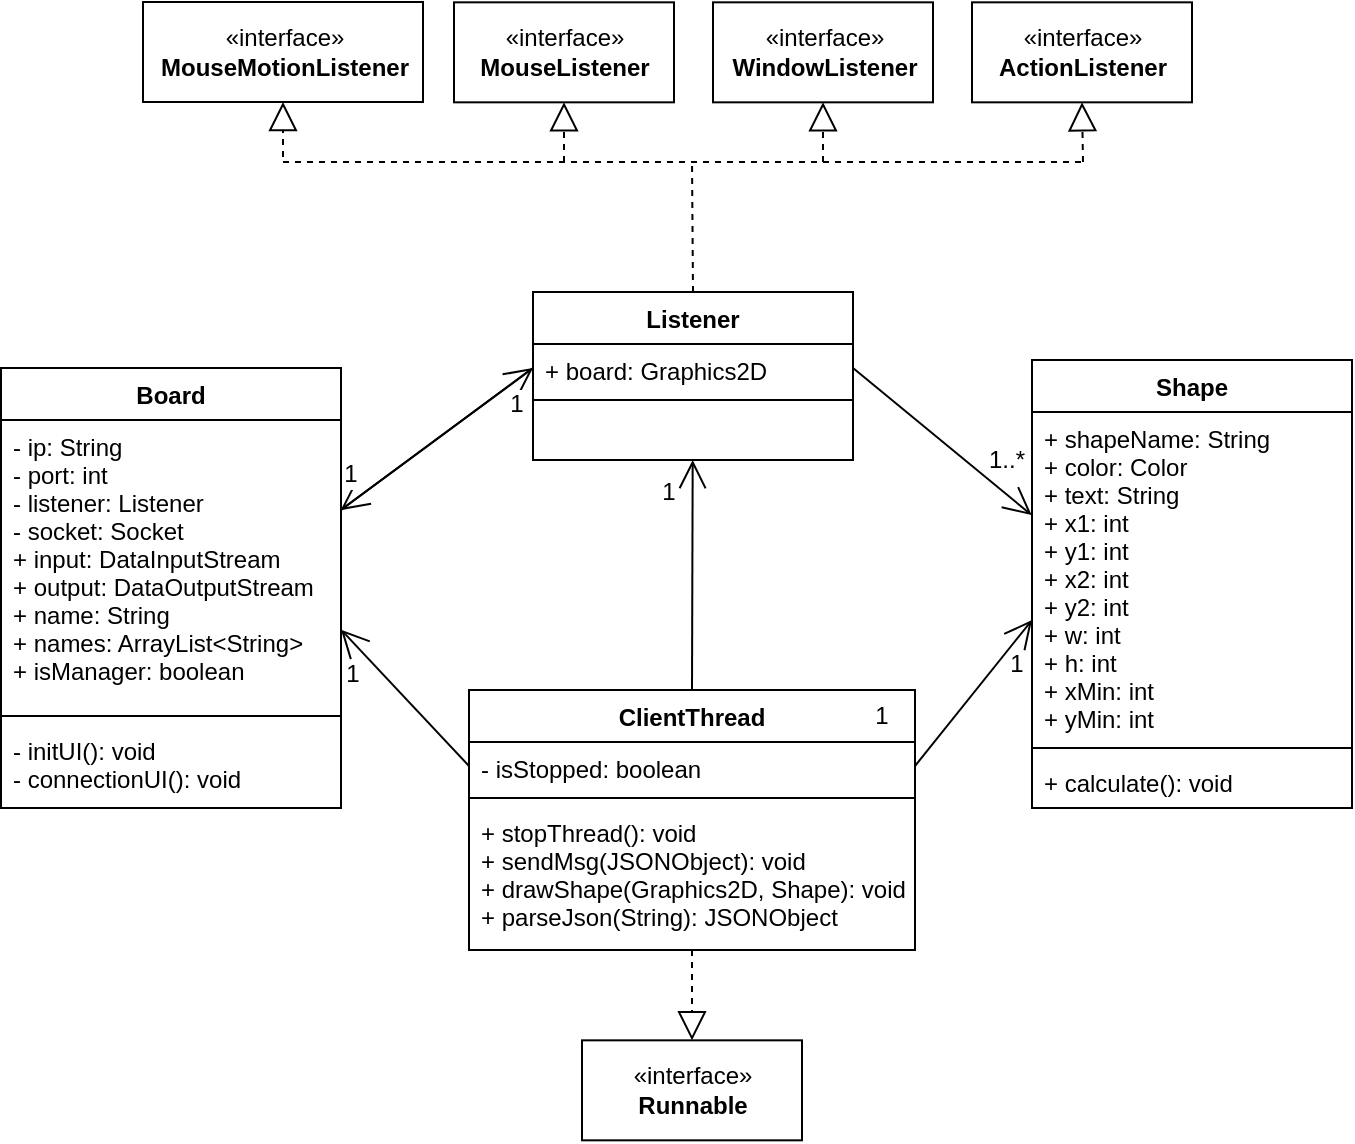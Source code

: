 <mxfile version="11.3.0" type="device" pages="1"><diagram id="wM_ywhu3SrKIH0KAV8g_" name="第 1 页"><mxGraphModel dx="1646" dy="467" grid="1" gridSize="10" guides="1" tooltips="1" connect="1" arrows="1" fold="1" page="1" pageScale="1" pageWidth="827" pageHeight="1169" math="0" shadow="0"><root><mxCell id="0"/><mxCell id="1" parent="0"/><mxCell id="zI7kYZI7VRaE-CUmcGOR-1" value="Shape" style="swimlane;fontStyle=1;align=center;verticalAlign=top;childLayout=stackLayout;horizontal=1;startSize=26;horizontalStack=0;resizeParent=1;resizeParentMax=0;resizeLast=0;collapsible=1;marginBottom=0;" vertex="1" parent="1"><mxGeometry x="430" y="230.048" width="160" height="224" as="geometry"/></mxCell><mxCell id="zI7kYZI7VRaE-CUmcGOR-2" value="+ shapeName: String&#10;+ color: Color&#10;+ text: String&#10;+ x1: int&#10;+ y1: int&#10;+ x2: int&#10;+ y2: int&#10;+ w: int&#10;+ h: int&#10;+ xMin: int&#10;+ yMin: int" style="text;strokeColor=none;fillColor=none;align=left;verticalAlign=top;spacingLeft=4;spacingRight=4;overflow=hidden;rotatable=0;points=[[0,0.5],[1,0.5]];portConstraint=eastwest;" vertex="1" parent="zI7kYZI7VRaE-CUmcGOR-1"><mxGeometry y="26" width="160" height="164" as="geometry"/></mxCell><mxCell id="zI7kYZI7VRaE-CUmcGOR-3" value="" style="line;strokeWidth=1;fillColor=none;align=left;verticalAlign=middle;spacingTop=-1;spacingLeft=3;spacingRight=3;rotatable=0;labelPosition=right;points=[];portConstraint=eastwest;" vertex="1" parent="zI7kYZI7VRaE-CUmcGOR-1"><mxGeometry y="190" width="160" height="8" as="geometry"/></mxCell><mxCell id="zI7kYZI7VRaE-CUmcGOR-4" value="+ calculate(): void" style="text;strokeColor=none;fillColor=none;align=left;verticalAlign=top;spacingLeft=4;spacingRight=4;overflow=hidden;rotatable=0;points=[[0,0.5],[1,0.5]];portConstraint=eastwest;" vertex="1" parent="zI7kYZI7VRaE-CUmcGOR-1"><mxGeometry y="198" width="160" height="26" as="geometry"/></mxCell><mxCell id="zI7kYZI7VRaE-CUmcGOR-5" value="Listener" style="swimlane;fontStyle=1;align=center;verticalAlign=top;childLayout=stackLayout;horizontal=1;startSize=26;horizontalStack=0;resizeParent=1;resizeParentMax=0;resizeLast=0;collapsible=1;marginBottom=0;" vertex="1" parent="1"><mxGeometry x="180.5" y="196" width="160" height="84" as="geometry"/></mxCell><mxCell id="zI7kYZI7VRaE-CUmcGOR-6" value="+ board: Graphics2D" style="text;strokeColor=none;fillColor=none;align=left;verticalAlign=top;spacingLeft=4;spacingRight=4;overflow=hidden;rotatable=0;points=[[0,0.5],[1,0.5]];portConstraint=eastwest;" vertex="1" parent="zI7kYZI7VRaE-CUmcGOR-5"><mxGeometry y="26" width="160" height="24" as="geometry"/></mxCell><mxCell id="zI7kYZI7VRaE-CUmcGOR-7" value="" style="line;strokeWidth=1;fillColor=none;align=left;verticalAlign=middle;spacingTop=-1;spacingLeft=3;spacingRight=3;rotatable=0;labelPosition=right;points=[];portConstraint=eastwest;" vertex="1" parent="zI7kYZI7VRaE-CUmcGOR-5"><mxGeometry y="50" width="160" height="8" as="geometry"/></mxCell><mxCell id="zI7kYZI7VRaE-CUmcGOR-8" value=" " style="text;strokeColor=none;fillColor=none;align=left;verticalAlign=top;spacingLeft=4;spacingRight=4;overflow=hidden;rotatable=0;points=[[0,0.5],[1,0.5]];portConstraint=eastwest;" vertex="1" parent="zI7kYZI7VRaE-CUmcGOR-5"><mxGeometry y="58" width="160" height="26" as="geometry"/></mxCell><mxCell id="zI7kYZI7VRaE-CUmcGOR-23" value="" style="group" vertex="1" connectable="0" parent="1"><mxGeometry x="148.5" y="395" width="223" height="160" as="geometry"/></mxCell><mxCell id="zI7kYZI7VRaE-CUmcGOR-9" value="ClientThread" style="swimlane;fontStyle=1;align=center;verticalAlign=top;childLayout=stackLayout;horizontal=1;startSize=26;horizontalStack=0;resizeParent=1;resizeParentMax=0;resizeLast=0;collapsible=1;marginBottom=0;" vertex="1" parent="zI7kYZI7VRaE-CUmcGOR-23"><mxGeometry width="223" height="130" as="geometry"/></mxCell><mxCell id="zI7kYZI7VRaE-CUmcGOR-10" value="- isStopped: boolean" style="text;strokeColor=none;fillColor=none;align=left;verticalAlign=top;spacingLeft=4;spacingRight=4;overflow=hidden;rotatable=0;points=[[0,0.5],[1,0.5]];portConstraint=eastwest;" vertex="1" parent="zI7kYZI7VRaE-CUmcGOR-9"><mxGeometry y="26" width="223" height="24" as="geometry"/></mxCell><mxCell id="zI7kYZI7VRaE-CUmcGOR-11" value="" style="line;strokeWidth=1;fillColor=none;align=left;verticalAlign=middle;spacingTop=-1;spacingLeft=3;spacingRight=3;rotatable=0;labelPosition=right;points=[];portConstraint=eastwest;" vertex="1" parent="zI7kYZI7VRaE-CUmcGOR-9"><mxGeometry y="50" width="223" height="8" as="geometry"/></mxCell><mxCell id="zI7kYZI7VRaE-CUmcGOR-12" value="+ stopThread(): void&#10;+ sendMsg(JSONObject): void&#10;+ drawShape(Graphics2D, Shape): void&#10;+ parseJson(String): JSONObject" style="text;strokeColor=none;fillColor=none;align=left;verticalAlign=top;spacingLeft=4;spacingRight=4;overflow=hidden;rotatable=0;points=[[0,0.5],[1,0.5]];portConstraint=eastwest;" vertex="1" parent="zI7kYZI7VRaE-CUmcGOR-9"><mxGeometry y="58" width="223" height="72" as="geometry"/></mxCell><mxCell id="zI7kYZI7VRaE-CUmcGOR-22" value="1" style="text;html=1;strokeColor=none;fillColor=none;align=center;verticalAlign=middle;whiteSpace=wrap;rounded=0;" vertex="1" parent="zI7kYZI7VRaE-CUmcGOR-23"><mxGeometry x="193.485" y="3" width="26.235" height="20" as="geometry"/></mxCell><mxCell id="zI7kYZI7VRaE-CUmcGOR-33" value="" style="endArrow=open;endFill=1;endSize=12;html=1;exitX=0.5;exitY=0;exitDx=0;exitDy=0;entryX=0.499;entryY=1.001;entryDx=0;entryDy=0;entryPerimeter=0;" edge="1" parent="1" source="zI7kYZI7VRaE-CUmcGOR-9" target="zI7kYZI7VRaE-CUmcGOR-8"><mxGeometry width="160" relative="1" as="geometry"><mxPoint x="180.5" y="354" as="sourcePoint"/><mxPoint x="261" y="280" as="targetPoint"/></mxGeometry></mxCell><mxCell id="zI7kYZI7VRaE-CUmcGOR-34" value="1" style="text;html=1;resizable=0;points=[];align=center;verticalAlign=middle;labelBackgroundColor=#ffffff;" vertex="1" connectable="0" parent="zI7kYZI7VRaE-CUmcGOR-33"><mxGeometry x="0.79" y="1" relative="1" as="geometry"><mxPoint x="-11.5" y="3.5" as="offset"/></mxGeometry></mxCell><mxCell id="zI7kYZI7VRaE-CUmcGOR-35" value="Board" style="swimlane;fontStyle=1;align=center;verticalAlign=top;childLayout=stackLayout;horizontal=1;startSize=26;horizontalStack=0;resizeParent=1;resizeParentMax=0;resizeLast=0;collapsible=1;marginBottom=0;" vertex="1" parent="1"><mxGeometry x="-85.5" y="234" width="170" height="220" as="geometry"/></mxCell><mxCell id="zI7kYZI7VRaE-CUmcGOR-36" value="- ip: String&#10;- port: int&#10;- listener: Listener&#10;- socket: Socket&#10;+ input: DataInputStream&#10;+ output: DataOutputStream&#10;+ name: String&#10;+ names: ArrayList&lt;String&gt;&#10;+ isManager: boolean" style="text;strokeColor=none;fillColor=none;align=left;verticalAlign=top;spacingLeft=4;spacingRight=4;overflow=hidden;rotatable=0;points=[[0,0.5],[1,0.5]];portConstraint=eastwest;" vertex="1" parent="zI7kYZI7VRaE-CUmcGOR-35"><mxGeometry y="26" width="170" height="144" as="geometry"/></mxCell><mxCell id="zI7kYZI7VRaE-CUmcGOR-37" value="" style="line;strokeWidth=1;fillColor=none;align=left;verticalAlign=middle;spacingTop=-1;spacingLeft=3;spacingRight=3;rotatable=0;labelPosition=right;points=[];portConstraint=eastwest;" vertex="1" parent="zI7kYZI7VRaE-CUmcGOR-35"><mxGeometry y="170" width="170" height="8" as="geometry"/></mxCell><mxCell id="zI7kYZI7VRaE-CUmcGOR-38" value="- initUI(): void&#10;- connectionUI(): void" style="text;strokeColor=none;fillColor=none;align=left;verticalAlign=top;spacingLeft=4;spacingRight=4;overflow=hidden;rotatable=0;points=[[0,0.5],[1,0.5]];portConstraint=eastwest;" vertex="1" parent="zI7kYZI7VRaE-CUmcGOR-35"><mxGeometry y="178" width="170" height="42" as="geometry"/></mxCell><mxCell id="zI7kYZI7VRaE-CUmcGOR-39" value="«interface»&lt;br&gt;&lt;b&gt;MouseListener&lt;/b&gt;" style="html=1;" vertex="1" parent="1"><mxGeometry x="141" y="51.167" width="110" height="50" as="geometry"/></mxCell><mxCell id="zI7kYZI7VRaE-CUmcGOR-40" value="«interface»&lt;br&gt;&lt;b&gt;ActionListener&lt;/b&gt;" style="html=1;" vertex="1" parent="1"><mxGeometry x="400" y="51.167" width="110" height="50" as="geometry"/></mxCell><mxCell id="zI7kYZI7VRaE-CUmcGOR-41" value="«interface»&lt;br&gt;&lt;b&gt;MouseMotionListener&lt;/b&gt;" style="html=1;" vertex="1" parent="1"><mxGeometry x="-14.5" y="51" width="140" height="50" as="geometry"/></mxCell><mxCell id="zI7kYZI7VRaE-CUmcGOR-42" value="«interface»&lt;br&gt;&lt;b&gt;WindowListener&lt;/b&gt;" style="html=1;" vertex="1" parent="1"><mxGeometry x="270.5" y="51.167" width="110" height="50" as="geometry"/></mxCell><mxCell id="zI7kYZI7VRaE-CUmcGOR-44" value="" style="endArrow=block;dashed=1;endFill=0;endSize=12;html=1;entryX=0.5;entryY=1;entryDx=0;entryDy=0;" edge="1" parent="1" target="zI7kYZI7VRaE-CUmcGOR-39"><mxGeometry width="160" relative="1" as="geometry"><mxPoint x="196" y="131" as="sourcePoint"/><mxPoint x="191" y="181.167" as="targetPoint"/></mxGeometry></mxCell><mxCell id="zI7kYZI7VRaE-CUmcGOR-45" value="" style="endArrow=block;dashed=1;endFill=0;endSize=12;html=1;entryX=0.5;entryY=1;entryDx=0;entryDy=0;" edge="1" parent="1" target="zI7kYZI7VRaE-CUmcGOR-42"><mxGeometry width="160" relative="1" as="geometry"><mxPoint x="325.5" y="131" as="sourcePoint"/><mxPoint x="125.5" y="141.167" as="targetPoint"/></mxGeometry></mxCell><mxCell id="zI7kYZI7VRaE-CUmcGOR-46" value="" style="endArrow=block;dashed=1;endFill=0;endSize=12;html=1;entryX=0.5;entryY=1;entryDx=0;entryDy=0;" edge="1" parent="1" target="zI7kYZI7VRaE-CUmcGOR-40"><mxGeometry width="160" relative="1" as="geometry"><mxPoint x="455.5" y="131" as="sourcePoint"/><mxPoint x="240.5" y="141.167" as="targetPoint"/></mxGeometry></mxCell><mxCell id="zI7kYZI7VRaE-CUmcGOR-47" value="" style="endArrow=block;dashed=1;endFill=0;endSize=12;html=1;entryX=0.5;entryY=1;entryDx=0;entryDy=0;" edge="1" parent="1" target="zI7kYZI7VRaE-CUmcGOR-41"><mxGeometry width="160" relative="1" as="geometry"><mxPoint x="55.5" y="128.5" as="sourcePoint"/><mxPoint x="290.5" y="38.667" as="targetPoint"/></mxGeometry></mxCell><mxCell id="zI7kYZI7VRaE-CUmcGOR-48" value="" style="endArrow=none;dashed=1;html=1;" edge="1" parent="1"><mxGeometry width="50" height="50" relative="1" as="geometry"><mxPoint x="55.5" y="131" as="sourcePoint"/><mxPoint x="455.5" y="131" as="targetPoint"/></mxGeometry></mxCell><mxCell id="zI7kYZI7VRaE-CUmcGOR-50" value="" style="endArrow=none;dashed=1;html=1;exitX=0.5;exitY=0;exitDx=0;exitDy=0;" edge="1" parent="1" source="zI7kYZI7VRaE-CUmcGOR-5"><mxGeometry width="50" height="50" relative="1" as="geometry"><mxPoint x="220" y="157" as="sourcePoint"/><mxPoint x="260" y="130" as="targetPoint"/></mxGeometry></mxCell><mxCell id="zI7kYZI7VRaE-CUmcGOR-56" value="" style="endArrow=open;endFill=1;endSize=12;html=1;entryX=0;entryY=0.5;entryDx=0;entryDy=0;exitX=1;exitY=0.312;exitDx=0;exitDy=0;exitPerimeter=0;" edge="1" parent="1" source="zI7kYZI7VRaE-CUmcGOR-36" target="zI7kYZI7VRaE-CUmcGOR-6"><mxGeometry width="160" relative="1" as="geometry"><mxPoint x="-130" y="190" as="sourcePoint"/><mxPoint x="30" y="190" as="targetPoint"/></mxGeometry></mxCell><mxCell id="zI7kYZI7VRaE-CUmcGOR-57" value="" style="endArrow=open;endFill=1;endSize=12;html=1;entryX=0.999;entryY=0.313;entryDx=0;entryDy=0;exitX=0;exitY=0.5;exitDx=0;exitDy=0;entryPerimeter=0;" edge="1" parent="1" source="zI7kYZI7VRaE-CUmcGOR-6" target="zI7kYZI7VRaE-CUmcGOR-36"><mxGeometry width="160" relative="1" as="geometry"><mxPoint x="30" y="384.0" as="sourcePoint"/><mxPoint x="189.5" y="244.0" as="targetPoint"/></mxGeometry></mxCell><mxCell id="zI7kYZI7VRaE-CUmcGOR-59" value="1" style="text;html=1;resizable=0;points=[];align=center;verticalAlign=middle;labelBackgroundColor=#ffffff;" vertex="1" connectable="0" parent="zI7kYZI7VRaE-CUmcGOR-57"><mxGeometry x="0.827" relative="1" as="geometry"><mxPoint x="-4" y="-12" as="offset"/></mxGeometry></mxCell><mxCell id="zI7kYZI7VRaE-CUmcGOR-61" value="1" style="text;html=1;resizable=0;points=[];align=center;verticalAlign=middle;labelBackgroundColor=#ffffff;" vertex="1" connectable="0" parent="zI7kYZI7VRaE-CUmcGOR-57"><mxGeometry x="-0.888" y="-2" relative="1" as="geometry"><mxPoint x="-2.5" y="15" as="offset"/></mxGeometry></mxCell><mxCell id="zI7kYZI7VRaE-CUmcGOR-58" value="" style="endArrow=open;endFill=1;endSize=12;html=1;exitX=0;exitY=0.5;exitDx=0;exitDy=0;entryX=1;entryY=0.728;entryDx=0;entryDy=0;entryPerimeter=0;" edge="1" parent="1" source="zI7kYZI7VRaE-CUmcGOR-10" target="zI7kYZI7VRaE-CUmcGOR-36"><mxGeometry width="160" relative="1" as="geometry"><mxPoint x="130" y="530" as="sourcePoint"/><mxPoint x="30" y="405" as="targetPoint"/></mxGeometry></mxCell><mxCell id="zI7kYZI7VRaE-CUmcGOR-60" value="1" style="text;html=1;resizable=0;points=[];align=center;verticalAlign=middle;labelBackgroundColor=#ffffff;" vertex="1" connectable="0" parent="zI7kYZI7VRaE-CUmcGOR-58"><mxGeometry x="0.752" y="1" relative="1" as="geometry"><mxPoint x="-1.5" y="13" as="offset"/></mxGeometry></mxCell><mxCell id="zI7kYZI7VRaE-CUmcGOR-64" value="" style="endArrow=open;endFill=1;endSize=12;html=1;exitX=1;exitY=0.5;exitDx=0;exitDy=0;entryX=-0.001;entryY=0.314;entryDx=0;entryDy=0;entryPerimeter=0;" edge="1" parent="1" source="zI7kYZI7VRaE-CUmcGOR-6" target="zI7kYZI7VRaE-CUmcGOR-2"><mxGeometry width="160" relative="1" as="geometry"><mxPoint x="270.34" y="290.0" as="sourcePoint"/><mxPoint x="430" y="160" as="targetPoint"/></mxGeometry></mxCell><mxCell id="zI7kYZI7VRaE-CUmcGOR-68" value="1..*" style="text;html=1;resizable=0;points=[];align=center;verticalAlign=middle;labelBackgroundColor=#ffffff;" vertex="1" connectable="0" parent="zI7kYZI7VRaE-CUmcGOR-64"><mxGeometry x="0.792" y="2" relative="1" as="geometry"><mxPoint x="-5" y="-18.5" as="offset"/></mxGeometry></mxCell><mxCell id="zI7kYZI7VRaE-CUmcGOR-66" value="" style="endArrow=open;endFill=1;endSize=12;html=1;exitX=1;exitY=0.5;exitDx=0;exitDy=0;entryX=0;entryY=0.634;entryDx=0;entryDy=0;entryPerimeter=0;" edge="1" parent="1" source="zI7kYZI7VRaE-CUmcGOR-10" target="zI7kYZI7VRaE-CUmcGOR-2"><mxGeometry width="160" relative="1" as="geometry"><mxPoint x="280.34" y="300.0" as="sourcePoint"/><mxPoint x="420" y="350" as="targetPoint"/></mxGeometry></mxCell><mxCell id="zI7kYZI7VRaE-CUmcGOR-69" value="1" style="text;html=1;resizable=0;points=[];align=center;verticalAlign=middle;labelBackgroundColor=#ffffff;" vertex="1" connectable="0" parent="zI7kYZI7VRaE-CUmcGOR-66"><mxGeometry x="0.564" y="-2" relative="1" as="geometry"><mxPoint x="3" y="4" as="offset"/></mxGeometry></mxCell><mxCell id="zI7kYZI7VRaE-CUmcGOR-15" value="«interface»&lt;br&gt;&lt;b&gt;Runnable&lt;/b&gt;" style="html=1;" vertex="1" parent="1"><mxGeometry x="205" y="570.167" width="110" height="50" as="geometry"/></mxCell><mxCell id="zI7kYZI7VRaE-CUmcGOR-70" value="" style="endArrow=block;dashed=1;endFill=0;endSize=12;html=1;exitX=0.5;exitY=1;exitDx=0;exitDy=0;" edge="1" parent="1" source="zI7kYZI7VRaE-CUmcGOR-9" target="zI7kYZI7VRaE-CUmcGOR-15"><mxGeometry width="160" relative="1" as="geometry"><mxPoint x="260" y="525" as="sourcePoint"/><mxPoint x="262" y="630" as="targetPoint"/></mxGeometry></mxCell></root></mxGraphModel></diagram></mxfile>